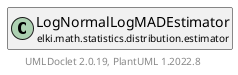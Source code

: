 @startuml
    remove .*\.(Instance|Par|Parameterizer|Factory)$
    set namespaceSeparator none
    hide empty fields
    hide empty methods

    class "<size:14>LogNormalLogMADEstimator.Par\n<size:10>elki.math.statistics.distribution.estimator" as elki.math.statistics.distribution.estimator.LogNormalLogMADEstimator.Par [[LogNormalLogMADEstimator.Par.html]] {
        +make(): LogNormalLogMADEstimator
    }

    interface "<size:14>Parameterizer\n<size:10>elki.utilities.optionhandling" as elki.utilities.optionhandling.Parameterizer [[../../../../utilities/optionhandling/Parameterizer.html]] {
        {abstract} +make(): Object
    }
    class "<size:14>LogNormalLogMADEstimator\n<size:10>elki.math.statistics.distribution.estimator" as elki.math.statistics.distribution.estimator.LogNormalLogMADEstimator [[LogNormalLogMADEstimator.html]]

    elki.utilities.optionhandling.Parameterizer <|.. elki.math.statistics.distribution.estimator.LogNormalLogMADEstimator.Par
    elki.math.statistics.distribution.estimator.LogNormalLogMADEstimator +-- elki.math.statistics.distribution.estimator.LogNormalLogMADEstimator.Par

    center footer UMLDoclet 2.0.19, PlantUML 1.2022.8
@enduml
